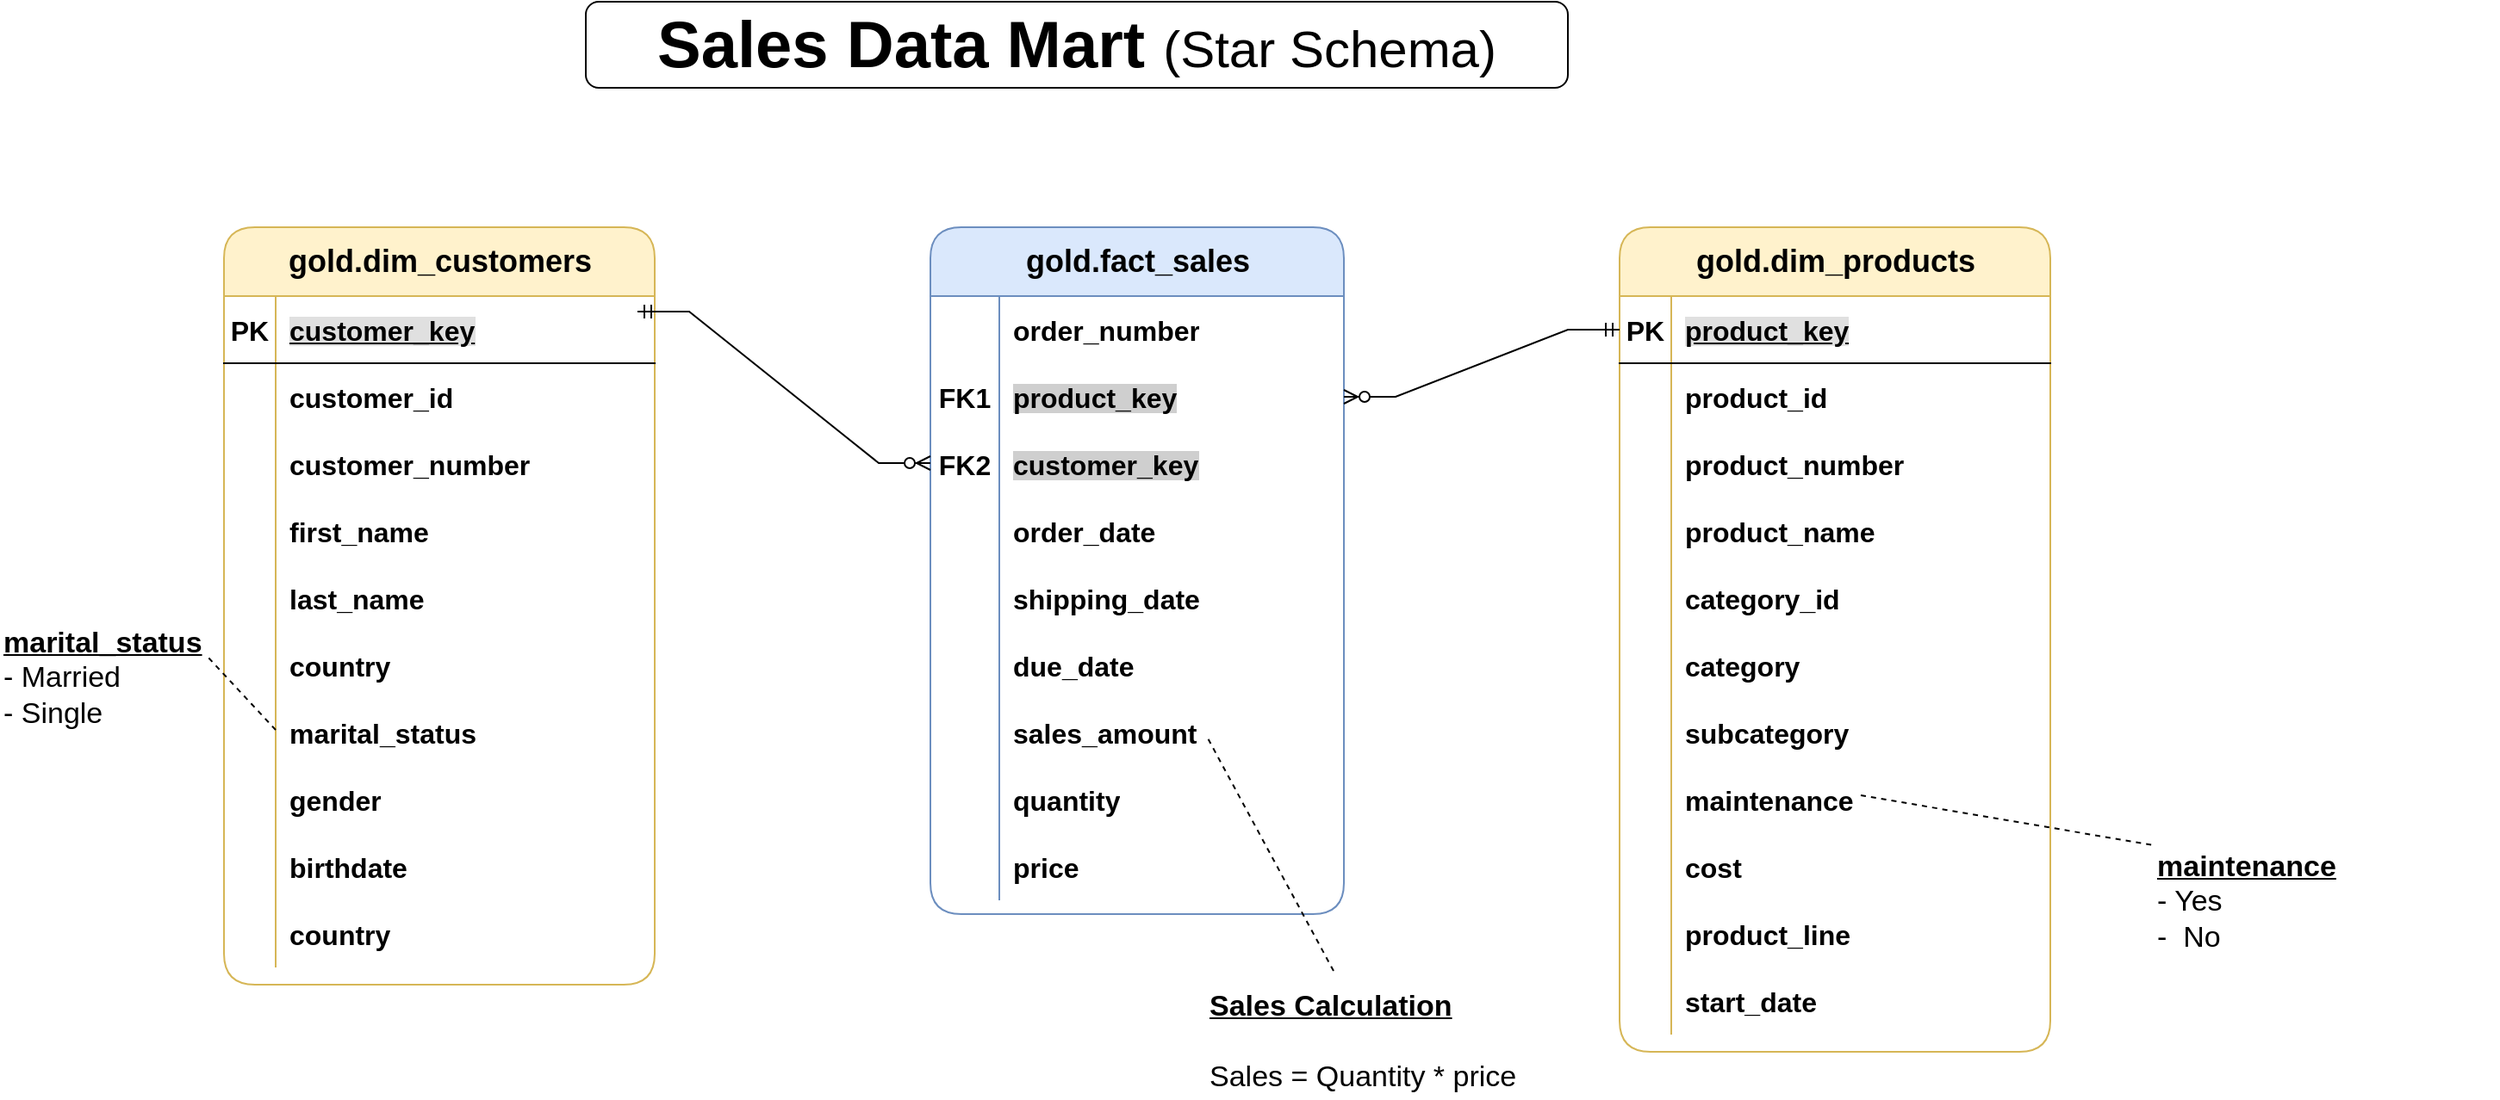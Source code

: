 <mxfile version="28.0.6">
  <diagram name="Strona-1" id="EEeny_DUj2alVPuR7iQV">
    <mxGraphModel dx="1826" dy="841" grid="1" gridSize="10" guides="1" tooltips="1" connect="1" arrows="1" fold="1" page="0" pageScale="1" pageWidth="827" pageHeight="1169" math="0" shadow="0">
      <root>
        <mxCell id="0" />
        <mxCell id="1" parent="0" />
        <mxCell id="K0FyJU6ovmfU7ALh6ZUN-1" value="&lt;font style=&quot;font-size: 18px;&quot;&gt;gold.dim_customers&lt;/font&gt;" style="shape=table;startSize=40;container=1;collapsible=1;childLayout=tableLayout;fixedRows=1;rowLines=0;fontStyle=1;align=center;resizeLast=1;html=1;rounded=1;fillColor=#fff2cc;strokeColor=#d6b656;" vertex="1" parent="1">
          <mxGeometry x="-90" y="241" width="250" height="440" as="geometry" />
        </mxCell>
        <mxCell id="K0FyJU6ovmfU7ALh6ZUN-2" value="" style="shape=tableRow;horizontal=0;startSize=0;swimlaneHead=0;swimlaneBody=0;fillColor=none;collapsible=0;dropTarget=0;points=[[0,0.5],[1,0.5]];portConstraint=eastwest;top=0;left=0;right=0;bottom=1;rounded=1;fontStyle=1;fontSize=16;" vertex="1" parent="K0FyJU6ovmfU7ALh6ZUN-1">
          <mxGeometry y="40" width="250" height="39" as="geometry" />
        </mxCell>
        <mxCell id="K0FyJU6ovmfU7ALh6ZUN-3" value="PK" style="shape=partialRectangle;connectable=0;fillColor=none;top=0;left=0;bottom=0;right=0;fontStyle=1;overflow=hidden;whiteSpace=wrap;html=1;rounded=1;fontSize=16;" vertex="1" parent="K0FyJU6ovmfU7ALh6ZUN-2">
          <mxGeometry width="30" height="39" as="geometry">
            <mxRectangle width="30" height="39" as="alternateBounds" />
          </mxGeometry>
        </mxCell>
        <mxCell id="K0FyJU6ovmfU7ALh6ZUN-4" value="&lt;span style=&quot;background-color: rgb(224, 224, 224);&quot;&gt;customer_key&lt;/span&gt;" style="shape=partialRectangle;connectable=0;fillColor=none;top=0;left=0;bottom=0;right=0;align=left;spacingLeft=6;fontStyle=5;overflow=hidden;whiteSpace=wrap;html=1;rounded=1;fontSize=16;" vertex="1" parent="K0FyJU6ovmfU7ALh6ZUN-2">
          <mxGeometry x="30" width="220" height="39" as="geometry">
            <mxRectangle width="220" height="39" as="alternateBounds" />
          </mxGeometry>
        </mxCell>
        <mxCell id="K0FyJU6ovmfU7ALh6ZUN-5" value="" style="shape=tableRow;horizontal=0;startSize=0;swimlaneHead=0;swimlaneBody=0;fillColor=none;collapsible=0;dropTarget=0;points=[[0,0.5],[1,0.5]];portConstraint=eastwest;top=0;left=0;right=0;bottom=0;rounded=1;fontStyle=1;fontSize=16;" vertex="1" parent="K0FyJU6ovmfU7ALh6ZUN-1">
          <mxGeometry y="79" width="250" height="39" as="geometry" />
        </mxCell>
        <mxCell id="K0FyJU6ovmfU7ALh6ZUN-6" value="" style="shape=partialRectangle;connectable=0;fillColor=none;top=0;left=0;bottom=0;right=0;editable=1;overflow=hidden;whiteSpace=wrap;html=1;rounded=1;fontStyle=1;fontSize=16;" vertex="1" parent="K0FyJU6ovmfU7ALh6ZUN-5">
          <mxGeometry width="30" height="39" as="geometry">
            <mxRectangle width="30" height="39" as="alternateBounds" />
          </mxGeometry>
        </mxCell>
        <mxCell id="K0FyJU6ovmfU7ALh6ZUN-7" value="customer_id" style="shape=partialRectangle;connectable=0;fillColor=none;top=0;left=0;bottom=0;right=0;align=left;spacingLeft=6;overflow=hidden;whiteSpace=wrap;html=1;rounded=1;fontStyle=1;fontSize=16;" vertex="1" parent="K0FyJU6ovmfU7ALh6ZUN-5">
          <mxGeometry x="30" width="220" height="39" as="geometry">
            <mxRectangle width="220" height="39" as="alternateBounds" />
          </mxGeometry>
        </mxCell>
        <mxCell id="K0FyJU6ovmfU7ALh6ZUN-8" value="" style="shape=tableRow;horizontal=0;startSize=0;swimlaneHead=0;swimlaneBody=0;fillColor=none;collapsible=0;dropTarget=0;points=[[0,0.5],[1,0.5]];portConstraint=eastwest;top=0;left=0;right=0;bottom=0;rounded=1;fontStyle=1;fontSize=16;" vertex="1" parent="K0FyJU6ovmfU7ALh6ZUN-1">
          <mxGeometry y="118" width="250" height="39" as="geometry" />
        </mxCell>
        <mxCell id="K0FyJU6ovmfU7ALh6ZUN-9" value="" style="shape=partialRectangle;connectable=0;fillColor=none;top=0;left=0;bottom=0;right=0;editable=1;overflow=hidden;whiteSpace=wrap;html=1;rounded=1;fontStyle=1;fontSize=16;" vertex="1" parent="K0FyJU6ovmfU7ALh6ZUN-8">
          <mxGeometry width="30" height="39" as="geometry">
            <mxRectangle width="30" height="39" as="alternateBounds" />
          </mxGeometry>
        </mxCell>
        <mxCell id="K0FyJU6ovmfU7ALh6ZUN-10" value="customer_number" style="shape=partialRectangle;connectable=0;fillColor=none;top=0;left=0;bottom=0;right=0;align=left;spacingLeft=6;overflow=hidden;whiteSpace=wrap;html=1;rounded=1;fontStyle=1;fontSize=16;" vertex="1" parent="K0FyJU6ovmfU7ALh6ZUN-8">
          <mxGeometry x="30" width="220" height="39" as="geometry">
            <mxRectangle width="220" height="39" as="alternateBounds" />
          </mxGeometry>
        </mxCell>
        <mxCell id="K0FyJU6ovmfU7ALh6ZUN-11" value="" style="shape=tableRow;horizontal=0;startSize=0;swimlaneHead=0;swimlaneBody=0;fillColor=none;collapsible=0;dropTarget=0;points=[[0,0.5],[1,0.5]];portConstraint=eastwest;top=0;left=0;right=0;bottom=0;rounded=1;fontStyle=1;fontSize=16;" vertex="1" parent="K0FyJU6ovmfU7ALh6ZUN-1">
          <mxGeometry y="157" width="250" height="39" as="geometry" />
        </mxCell>
        <mxCell id="K0FyJU6ovmfU7ALh6ZUN-12" value="" style="shape=partialRectangle;connectable=0;fillColor=none;top=0;left=0;bottom=0;right=0;editable=1;overflow=hidden;whiteSpace=wrap;html=1;rounded=1;fontStyle=1;fontSize=16;" vertex="1" parent="K0FyJU6ovmfU7ALh6ZUN-11">
          <mxGeometry width="30" height="39" as="geometry">
            <mxRectangle width="30" height="39" as="alternateBounds" />
          </mxGeometry>
        </mxCell>
        <mxCell id="K0FyJU6ovmfU7ALh6ZUN-13" value="first_name" style="shape=partialRectangle;connectable=0;fillColor=none;top=0;left=0;bottom=0;right=0;align=left;spacingLeft=6;overflow=hidden;whiteSpace=wrap;html=1;rounded=1;fontStyle=1;fontSize=16;" vertex="1" parent="K0FyJU6ovmfU7ALh6ZUN-11">
          <mxGeometry x="30" width="220" height="39" as="geometry">
            <mxRectangle width="220" height="39" as="alternateBounds" />
          </mxGeometry>
        </mxCell>
        <mxCell id="K0FyJU6ovmfU7ALh6ZUN-14" value="" style="shape=tableRow;horizontal=0;startSize=0;swimlaneHead=0;swimlaneBody=0;fillColor=none;collapsible=0;dropTarget=0;points=[[0,0.5],[1,0.5]];portConstraint=eastwest;top=0;left=0;right=0;bottom=0;rounded=1;fontStyle=1;fontSize=16;" vertex="1" parent="K0FyJU6ovmfU7ALh6ZUN-1">
          <mxGeometry y="196" width="250" height="39" as="geometry" />
        </mxCell>
        <mxCell id="K0FyJU6ovmfU7ALh6ZUN-15" value="" style="shape=partialRectangle;connectable=0;fillColor=none;top=0;left=0;bottom=0;right=0;editable=1;overflow=hidden;whiteSpace=wrap;html=1;rounded=1;fontStyle=1;fontSize=16;" vertex="1" parent="K0FyJU6ovmfU7ALh6ZUN-14">
          <mxGeometry width="30" height="39" as="geometry">
            <mxRectangle width="30" height="39" as="alternateBounds" />
          </mxGeometry>
        </mxCell>
        <mxCell id="K0FyJU6ovmfU7ALh6ZUN-16" value="last_name" style="shape=partialRectangle;connectable=0;fillColor=none;top=0;left=0;bottom=0;right=0;align=left;spacingLeft=6;overflow=hidden;whiteSpace=wrap;html=1;rounded=1;fontStyle=1;fontSize=16;" vertex="1" parent="K0FyJU6ovmfU7ALh6ZUN-14">
          <mxGeometry x="30" width="220" height="39" as="geometry">
            <mxRectangle width="220" height="39" as="alternateBounds" />
          </mxGeometry>
        </mxCell>
        <mxCell id="K0FyJU6ovmfU7ALh6ZUN-17" value="" style="shape=tableRow;horizontal=0;startSize=0;swimlaneHead=0;swimlaneBody=0;fillColor=none;collapsible=0;dropTarget=0;points=[[0,0.5],[1,0.5]];portConstraint=eastwest;top=0;left=0;right=0;bottom=0;rounded=1;fontStyle=1;fontSize=16;" vertex="1" parent="K0FyJU6ovmfU7ALh6ZUN-1">
          <mxGeometry y="235" width="250" height="39" as="geometry" />
        </mxCell>
        <mxCell id="K0FyJU6ovmfU7ALh6ZUN-18" value="" style="shape=partialRectangle;connectable=0;fillColor=none;top=0;left=0;bottom=0;right=0;editable=1;overflow=hidden;whiteSpace=wrap;html=1;rounded=1;fontStyle=1;fontSize=16;" vertex="1" parent="K0FyJU6ovmfU7ALh6ZUN-17">
          <mxGeometry width="30" height="39" as="geometry">
            <mxRectangle width="30" height="39" as="alternateBounds" />
          </mxGeometry>
        </mxCell>
        <mxCell id="K0FyJU6ovmfU7ALh6ZUN-19" value="country" style="shape=partialRectangle;connectable=0;fillColor=none;top=0;left=0;bottom=0;right=0;align=left;spacingLeft=6;overflow=hidden;whiteSpace=wrap;html=1;rounded=1;fontStyle=1;fontSize=16;" vertex="1" parent="K0FyJU6ovmfU7ALh6ZUN-17">
          <mxGeometry x="30" width="220" height="39" as="geometry">
            <mxRectangle width="220" height="39" as="alternateBounds" />
          </mxGeometry>
        </mxCell>
        <mxCell id="K0FyJU6ovmfU7ALh6ZUN-20" value="" style="shape=tableRow;horizontal=0;startSize=0;swimlaneHead=0;swimlaneBody=0;fillColor=none;collapsible=0;dropTarget=0;points=[[0,0.5],[1,0.5]];portConstraint=eastwest;top=0;left=0;right=0;bottom=0;rounded=1;fontStyle=1;fontSize=16;" vertex="1" parent="K0FyJU6ovmfU7ALh6ZUN-1">
          <mxGeometry y="274" width="250" height="39" as="geometry" />
        </mxCell>
        <mxCell id="K0FyJU6ovmfU7ALh6ZUN-21" value="" style="shape=partialRectangle;connectable=0;fillColor=none;top=0;left=0;bottom=0;right=0;editable=1;overflow=hidden;whiteSpace=wrap;html=1;rounded=1;fontStyle=1;fontSize=16;" vertex="1" parent="K0FyJU6ovmfU7ALh6ZUN-20">
          <mxGeometry width="30" height="39" as="geometry">
            <mxRectangle width="30" height="39" as="alternateBounds" />
          </mxGeometry>
        </mxCell>
        <mxCell id="K0FyJU6ovmfU7ALh6ZUN-22" value="marital_status" style="shape=partialRectangle;connectable=0;fillColor=none;top=0;left=0;bottom=0;right=0;align=left;spacingLeft=6;overflow=hidden;whiteSpace=wrap;html=1;rounded=1;fontStyle=1;fontSize=16;" vertex="1" parent="K0FyJU6ovmfU7ALh6ZUN-20">
          <mxGeometry x="30" width="220" height="39" as="geometry">
            <mxRectangle width="220" height="39" as="alternateBounds" />
          </mxGeometry>
        </mxCell>
        <mxCell id="K0FyJU6ovmfU7ALh6ZUN-23" value="" style="shape=tableRow;horizontal=0;startSize=0;swimlaneHead=0;swimlaneBody=0;fillColor=none;collapsible=0;dropTarget=0;points=[[0,0.5],[1,0.5]];portConstraint=eastwest;top=0;left=0;right=0;bottom=0;rounded=1;fontStyle=1;fontSize=16;" vertex="1" parent="K0FyJU6ovmfU7ALh6ZUN-1">
          <mxGeometry y="313" width="250" height="39" as="geometry" />
        </mxCell>
        <mxCell id="K0FyJU6ovmfU7ALh6ZUN-24" value="" style="shape=partialRectangle;connectable=0;fillColor=none;top=0;left=0;bottom=0;right=0;editable=1;overflow=hidden;whiteSpace=wrap;html=1;rounded=1;fontStyle=1;fontSize=16;" vertex="1" parent="K0FyJU6ovmfU7ALh6ZUN-23">
          <mxGeometry width="30" height="39" as="geometry">
            <mxRectangle width="30" height="39" as="alternateBounds" />
          </mxGeometry>
        </mxCell>
        <mxCell id="K0FyJU6ovmfU7ALh6ZUN-25" value="gender" style="shape=partialRectangle;connectable=0;fillColor=none;top=0;left=0;bottom=0;right=0;align=left;spacingLeft=6;overflow=hidden;whiteSpace=wrap;html=1;rounded=1;fontStyle=1;fontSize=16;" vertex="1" parent="K0FyJU6ovmfU7ALh6ZUN-23">
          <mxGeometry x="30" width="220" height="39" as="geometry">
            <mxRectangle width="220" height="39" as="alternateBounds" />
          </mxGeometry>
        </mxCell>
        <mxCell id="K0FyJU6ovmfU7ALh6ZUN-26" value="" style="shape=tableRow;horizontal=0;startSize=0;swimlaneHead=0;swimlaneBody=0;fillColor=none;collapsible=0;dropTarget=0;points=[[0,0.5],[1,0.5]];portConstraint=eastwest;top=0;left=0;right=0;bottom=0;rounded=1;fontStyle=1;fontSize=16;" vertex="1" parent="K0FyJU6ovmfU7ALh6ZUN-1">
          <mxGeometry y="352" width="250" height="39" as="geometry" />
        </mxCell>
        <mxCell id="K0FyJU6ovmfU7ALh6ZUN-27" value="" style="shape=partialRectangle;connectable=0;fillColor=none;top=0;left=0;bottom=0;right=0;editable=1;overflow=hidden;whiteSpace=wrap;html=1;rounded=1;fontStyle=1;fontSize=16;" vertex="1" parent="K0FyJU6ovmfU7ALh6ZUN-26">
          <mxGeometry width="30" height="39" as="geometry">
            <mxRectangle width="30" height="39" as="alternateBounds" />
          </mxGeometry>
        </mxCell>
        <mxCell id="K0FyJU6ovmfU7ALh6ZUN-28" value="birthdate" style="shape=partialRectangle;connectable=0;fillColor=none;top=0;left=0;bottom=0;right=0;align=left;spacingLeft=6;overflow=hidden;whiteSpace=wrap;html=1;rounded=1;fontStyle=1;fontSize=16;" vertex="1" parent="K0FyJU6ovmfU7ALh6ZUN-26">
          <mxGeometry x="30" width="220" height="39" as="geometry">
            <mxRectangle width="220" height="39" as="alternateBounds" />
          </mxGeometry>
        </mxCell>
        <mxCell id="K0FyJU6ovmfU7ALh6ZUN-29" value="" style="shape=tableRow;horizontal=0;startSize=0;swimlaneHead=0;swimlaneBody=0;fillColor=none;collapsible=0;dropTarget=0;points=[[0,0.5],[1,0.5]];portConstraint=eastwest;top=0;left=0;right=0;bottom=0;rounded=1;fontStyle=1;fontSize=16;" vertex="1" parent="K0FyJU6ovmfU7ALh6ZUN-1">
          <mxGeometry y="391" width="250" height="39" as="geometry" />
        </mxCell>
        <mxCell id="K0FyJU6ovmfU7ALh6ZUN-30" value="" style="shape=partialRectangle;connectable=0;fillColor=none;top=0;left=0;bottom=0;right=0;editable=1;overflow=hidden;whiteSpace=wrap;html=1;rounded=1;fontStyle=1;fontSize=16;" vertex="1" parent="K0FyJU6ovmfU7ALh6ZUN-29">
          <mxGeometry width="30" height="39" as="geometry">
            <mxRectangle width="30" height="39" as="alternateBounds" />
          </mxGeometry>
        </mxCell>
        <mxCell id="K0FyJU6ovmfU7ALh6ZUN-31" value="country" style="shape=partialRectangle;connectable=0;fillColor=none;top=0;left=0;bottom=0;right=0;align=left;spacingLeft=6;overflow=hidden;whiteSpace=wrap;html=1;rounded=1;fontStyle=1;fontSize=16;" vertex="1" parent="K0FyJU6ovmfU7ALh6ZUN-29">
          <mxGeometry x="30" width="220" height="39" as="geometry">
            <mxRectangle width="220" height="39" as="alternateBounds" />
          </mxGeometry>
        </mxCell>
        <mxCell id="K0FyJU6ovmfU7ALh6ZUN-32" value="&lt;b style=&quot;border-color: var(--border-color); font-size: 38px; text-align: left;&quot;&gt;Sales Data Mart&amp;nbsp;&lt;/b&gt;&lt;font style=&quot;border-color: var(--border-color); text-align: left; font-size: 30px;&quot;&gt;(Star Schema)&lt;/font&gt;" style="text;html=1;strokeColor=default;fillColor=none;align=center;verticalAlign=middle;whiteSpace=wrap;rounded=1;" vertex="1" parent="1">
          <mxGeometry x="120" y="110" width="570" height="50" as="geometry" />
        </mxCell>
        <mxCell id="K0FyJU6ovmfU7ALh6ZUN-33" value="&lt;font style=&quot;font-size: 18px;&quot;&gt;gold.fact_sales&lt;/font&gt;" style="shape=table;startSize=40;container=1;collapsible=1;childLayout=tableLayout;fixedRows=1;rowLines=0;fontStyle=1;align=center;resizeLast=1;html=1;rounded=1;fillColor=#dae8fc;strokeColor=#6c8ebf;" vertex="1" parent="1">
          <mxGeometry x="320" y="241" width="240" height="399" as="geometry" />
        </mxCell>
        <mxCell id="K0FyJU6ovmfU7ALh6ZUN-34" value="" style="shape=tableRow;horizontal=0;startSize=0;swimlaneHead=0;swimlaneBody=0;fillColor=none;collapsible=0;dropTarget=0;points=[[0,0.5],[1,0.5]];portConstraint=eastwest;top=0;left=0;right=0;bottom=0;rounded=1;fontStyle=1;fontSize=16;" vertex="1" parent="K0FyJU6ovmfU7ALh6ZUN-33">
          <mxGeometry y="40" width="240" height="39" as="geometry" />
        </mxCell>
        <mxCell id="K0FyJU6ovmfU7ALh6ZUN-35" value="" style="shape=partialRectangle;connectable=0;fillColor=none;top=0;left=0;bottom=0;right=0;editable=1;overflow=hidden;whiteSpace=wrap;html=1;rounded=1;fontStyle=1;fontSize=16;" vertex="1" parent="K0FyJU6ovmfU7ALh6ZUN-34">
          <mxGeometry width="40" height="39" as="geometry">
            <mxRectangle width="40" height="39" as="alternateBounds" />
          </mxGeometry>
        </mxCell>
        <mxCell id="K0FyJU6ovmfU7ALh6ZUN-36" value="order_number" style="shape=partialRectangle;connectable=0;fillColor=none;top=0;left=0;bottom=0;right=0;align=left;spacingLeft=6;overflow=hidden;whiteSpace=wrap;html=1;rounded=1;fontStyle=1;fontSize=16;" vertex="1" parent="K0FyJU6ovmfU7ALh6ZUN-34">
          <mxGeometry x="40" width="200" height="39" as="geometry">
            <mxRectangle width="200" height="39" as="alternateBounds" />
          </mxGeometry>
        </mxCell>
        <mxCell id="K0FyJU6ovmfU7ALh6ZUN-37" value="" style="shape=tableRow;horizontal=0;startSize=0;swimlaneHead=0;swimlaneBody=0;fillColor=none;collapsible=0;dropTarget=0;points=[[0,0.5],[1,0.5]];portConstraint=eastwest;top=0;left=0;right=0;bottom=0;rounded=1;fontStyle=1;fontSize=16;" vertex="1" parent="K0FyJU6ovmfU7ALh6ZUN-33">
          <mxGeometry y="79" width="240" height="39" as="geometry" />
        </mxCell>
        <mxCell id="K0FyJU6ovmfU7ALh6ZUN-38" value="FK1" style="shape=partialRectangle;connectable=0;fillColor=none;top=0;left=0;bottom=0;right=0;editable=1;overflow=hidden;whiteSpace=wrap;html=1;rounded=1;fontStyle=1;fontSize=16;" vertex="1" parent="K0FyJU6ovmfU7ALh6ZUN-37">
          <mxGeometry width="40" height="39" as="geometry">
            <mxRectangle width="40" height="39" as="alternateBounds" />
          </mxGeometry>
        </mxCell>
        <mxCell id="K0FyJU6ovmfU7ALh6ZUN-39" value="&lt;span style=&quot;background-color: rgb(207, 207, 207);&quot;&gt;product_key&lt;/span&gt;" style="shape=partialRectangle;connectable=0;fillColor=none;top=0;left=0;bottom=0;right=0;align=left;spacingLeft=6;overflow=hidden;whiteSpace=wrap;html=1;rounded=1;fontStyle=1;fontSize=16;" vertex="1" parent="K0FyJU6ovmfU7ALh6ZUN-37">
          <mxGeometry x="40" width="200" height="39" as="geometry">
            <mxRectangle width="200" height="39" as="alternateBounds" />
          </mxGeometry>
        </mxCell>
        <mxCell id="K0FyJU6ovmfU7ALh6ZUN-40" value="" style="shape=tableRow;horizontal=0;startSize=0;swimlaneHead=0;swimlaneBody=0;fillColor=none;collapsible=0;dropTarget=0;points=[[0,0.5],[1,0.5]];portConstraint=eastwest;top=0;left=0;right=0;bottom=0;rounded=1;fontStyle=1;fontSize=16;" vertex="1" parent="K0FyJU6ovmfU7ALh6ZUN-33">
          <mxGeometry y="118" width="240" height="39" as="geometry" />
        </mxCell>
        <mxCell id="K0FyJU6ovmfU7ALh6ZUN-41" value="FK2" style="shape=partialRectangle;connectable=0;fillColor=none;top=0;left=0;bottom=0;right=0;editable=1;overflow=hidden;whiteSpace=wrap;html=1;rounded=1;fontStyle=1;fontSize=16;" vertex="1" parent="K0FyJU6ovmfU7ALh6ZUN-40">
          <mxGeometry width="40" height="39" as="geometry">
            <mxRectangle width="40" height="39" as="alternateBounds" />
          </mxGeometry>
        </mxCell>
        <mxCell id="K0FyJU6ovmfU7ALh6ZUN-42" value="&lt;span style=&quot;background-color: rgb(207, 207, 207);&quot;&gt;customer_key&lt;/span&gt;" style="shape=partialRectangle;connectable=0;fillColor=none;top=0;left=0;bottom=0;right=0;align=left;spacingLeft=6;overflow=hidden;whiteSpace=wrap;html=1;rounded=1;fontStyle=1;fontSize=16;" vertex="1" parent="K0FyJU6ovmfU7ALh6ZUN-40">
          <mxGeometry x="40" width="200" height="39" as="geometry">
            <mxRectangle width="200" height="39" as="alternateBounds" />
          </mxGeometry>
        </mxCell>
        <mxCell id="K0FyJU6ovmfU7ALh6ZUN-43" value="" style="shape=tableRow;horizontal=0;startSize=0;swimlaneHead=0;swimlaneBody=0;fillColor=none;collapsible=0;dropTarget=0;points=[[0,0.5],[1,0.5]];portConstraint=eastwest;top=0;left=0;right=0;bottom=0;rounded=1;fontStyle=1;fontSize=16;" vertex="1" parent="K0FyJU6ovmfU7ALh6ZUN-33">
          <mxGeometry y="157" width="240" height="39" as="geometry" />
        </mxCell>
        <mxCell id="K0FyJU6ovmfU7ALh6ZUN-44" value="" style="shape=partialRectangle;connectable=0;fillColor=none;top=0;left=0;bottom=0;right=0;editable=1;overflow=hidden;whiteSpace=wrap;html=1;rounded=1;fontStyle=1;fontSize=16;" vertex="1" parent="K0FyJU6ovmfU7ALh6ZUN-43">
          <mxGeometry width="40" height="39" as="geometry">
            <mxRectangle width="40" height="39" as="alternateBounds" />
          </mxGeometry>
        </mxCell>
        <mxCell id="K0FyJU6ovmfU7ALh6ZUN-45" value="order_date" style="shape=partialRectangle;connectable=0;fillColor=none;top=0;left=0;bottom=0;right=0;align=left;spacingLeft=6;overflow=hidden;whiteSpace=wrap;html=1;rounded=1;fontStyle=1;fontSize=16;" vertex="1" parent="K0FyJU6ovmfU7ALh6ZUN-43">
          <mxGeometry x="40" width="200" height="39" as="geometry">
            <mxRectangle width="200" height="39" as="alternateBounds" />
          </mxGeometry>
        </mxCell>
        <mxCell id="K0FyJU6ovmfU7ALh6ZUN-46" value="" style="shape=tableRow;horizontal=0;startSize=0;swimlaneHead=0;swimlaneBody=0;fillColor=none;collapsible=0;dropTarget=0;points=[[0,0.5],[1,0.5]];portConstraint=eastwest;top=0;left=0;right=0;bottom=0;rounded=1;fontStyle=1;fontSize=16;" vertex="1" parent="K0FyJU6ovmfU7ALh6ZUN-33">
          <mxGeometry y="196" width="240" height="39" as="geometry" />
        </mxCell>
        <mxCell id="K0FyJU6ovmfU7ALh6ZUN-47" value="" style="shape=partialRectangle;connectable=0;fillColor=none;top=0;left=0;bottom=0;right=0;editable=1;overflow=hidden;whiteSpace=wrap;html=1;rounded=1;fontStyle=1;fontSize=16;" vertex="1" parent="K0FyJU6ovmfU7ALh6ZUN-46">
          <mxGeometry width="40" height="39" as="geometry">
            <mxRectangle width="40" height="39" as="alternateBounds" />
          </mxGeometry>
        </mxCell>
        <mxCell id="K0FyJU6ovmfU7ALh6ZUN-48" value="shipping_date" style="shape=partialRectangle;connectable=0;fillColor=none;top=0;left=0;bottom=0;right=0;align=left;spacingLeft=6;overflow=hidden;whiteSpace=wrap;html=1;rounded=1;fontStyle=1;fontSize=16;" vertex="1" parent="K0FyJU6ovmfU7ALh6ZUN-46">
          <mxGeometry x="40" width="200" height="39" as="geometry">
            <mxRectangle width="200" height="39" as="alternateBounds" />
          </mxGeometry>
        </mxCell>
        <mxCell id="K0FyJU6ovmfU7ALh6ZUN-49" value="" style="shape=tableRow;horizontal=0;startSize=0;swimlaneHead=0;swimlaneBody=0;fillColor=none;collapsible=0;dropTarget=0;points=[[0,0.5],[1,0.5]];portConstraint=eastwest;top=0;left=0;right=0;bottom=0;rounded=1;fontStyle=1;fontSize=16;" vertex="1" parent="K0FyJU6ovmfU7ALh6ZUN-33">
          <mxGeometry y="235" width="240" height="39" as="geometry" />
        </mxCell>
        <mxCell id="K0FyJU6ovmfU7ALh6ZUN-50" value="" style="shape=partialRectangle;connectable=0;fillColor=none;top=0;left=0;bottom=0;right=0;editable=1;overflow=hidden;whiteSpace=wrap;html=1;rounded=1;fontStyle=1;fontSize=16;" vertex="1" parent="K0FyJU6ovmfU7ALh6ZUN-49">
          <mxGeometry width="40" height="39" as="geometry">
            <mxRectangle width="40" height="39" as="alternateBounds" />
          </mxGeometry>
        </mxCell>
        <mxCell id="K0FyJU6ovmfU7ALh6ZUN-51" value="due_date" style="shape=partialRectangle;connectable=0;fillColor=none;top=0;left=0;bottom=0;right=0;align=left;spacingLeft=6;overflow=hidden;whiteSpace=wrap;html=1;rounded=1;fontStyle=1;fontSize=16;" vertex="1" parent="K0FyJU6ovmfU7ALh6ZUN-49">
          <mxGeometry x="40" width="200" height="39" as="geometry">
            <mxRectangle width="200" height="39" as="alternateBounds" />
          </mxGeometry>
        </mxCell>
        <mxCell id="K0FyJU6ovmfU7ALh6ZUN-52" value="" style="shape=tableRow;horizontal=0;startSize=0;swimlaneHead=0;swimlaneBody=0;fillColor=none;collapsible=0;dropTarget=0;points=[[0,0.5],[1,0.5]];portConstraint=eastwest;top=0;left=0;right=0;bottom=0;rounded=1;fontStyle=1;fontSize=16;" vertex="1" parent="K0FyJU6ovmfU7ALh6ZUN-33">
          <mxGeometry y="274" width="240" height="39" as="geometry" />
        </mxCell>
        <mxCell id="K0FyJU6ovmfU7ALh6ZUN-53" value="" style="shape=partialRectangle;connectable=0;fillColor=none;top=0;left=0;bottom=0;right=0;editable=1;overflow=hidden;whiteSpace=wrap;html=1;rounded=1;fontStyle=1;fontSize=16;" vertex="1" parent="K0FyJU6ovmfU7ALh6ZUN-52">
          <mxGeometry width="40" height="39" as="geometry">
            <mxRectangle width="40" height="39" as="alternateBounds" />
          </mxGeometry>
        </mxCell>
        <mxCell id="K0FyJU6ovmfU7ALh6ZUN-54" value="sales_amount" style="shape=partialRectangle;connectable=0;fillColor=none;top=0;left=0;bottom=0;right=0;align=left;spacingLeft=6;overflow=hidden;whiteSpace=wrap;html=1;rounded=1;fontStyle=1;fontSize=16;" vertex="1" parent="K0FyJU6ovmfU7ALh6ZUN-52">
          <mxGeometry x="40" width="200" height="39" as="geometry">
            <mxRectangle width="200" height="39" as="alternateBounds" />
          </mxGeometry>
        </mxCell>
        <mxCell id="K0FyJU6ovmfU7ALh6ZUN-55" value="" style="shape=tableRow;horizontal=0;startSize=0;swimlaneHead=0;swimlaneBody=0;fillColor=none;collapsible=0;dropTarget=0;points=[[0,0.5],[1,0.5]];portConstraint=eastwest;top=0;left=0;right=0;bottom=0;rounded=1;fontStyle=1;fontSize=16;" vertex="1" parent="K0FyJU6ovmfU7ALh6ZUN-33">
          <mxGeometry y="313" width="240" height="39" as="geometry" />
        </mxCell>
        <mxCell id="K0FyJU6ovmfU7ALh6ZUN-56" value="" style="shape=partialRectangle;connectable=0;fillColor=none;top=0;left=0;bottom=0;right=0;editable=1;overflow=hidden;whiteSpace=wrap;html=1;rounded=1;fontStyle=1;fontSize=16;" vertex="1" parent="K0FyJU6ovmfU7ALh6ZUN-55">
          <mxGeometry width="40" height="39" as="geometry">
            <mxRectangle width="40" height="39" as="alternateBounds" />
          </mxGeometry>
        </mxCell>
        <mxCell id="K0FyJU6ovmfU7ALh6ZUN-57" value="quantity" style="shape=partialRectangle;connectable=0;fillColor=none;top=0;left=0;bottom=0;right=0;align=left;spacingLeft=6;overflow=hidden;whiteSpace=wrap;html=1;rounded=1;fontStyle=1;fontSize=16;" vertex="1" parent="K0FyJU6ovmfU7ALh6ZUN-55">
          <mxGeometry x="40" width="200" height="39" as="geometry">
            <mxRectangle width="200" height="39" as="alternateBounds" />
          </mxGeometry>
        </mxCell>
        <mxCell id="K0FyJU6ovmfU7ALh6ZUN-58" value="" style="shape=tableRow;horizontal=0;startSize=0;swimlaneHead=0;swimlaneBody=0;fillColor=none;collapsible=0;dropTarget=0;points=[[0,0.5],[1,0.5]];portConstraint=eastwest;top=0;left=0;right=0;bottom=0;rounded=1;fontStyle=1;fontSize=16;" vertex="1" parent="K0FyJU6ovmfU7ALh6ZUN-33">
          <mxGeometry y="352" width="240" height="39" as="geometry" />
        </mxCell>
        <mxCell id="K0FyJU6ovmfU7ALh6ZUN-59" value="" style="shape=partialRectangle;connectable=0;fillColor=none;top=0;left=0;bottom=0;right=0;editable=1;overflow=hidden;whiteSpace=wrap;html=1;rounded=1;fontStyle=1;fontSize=16;" vertex="1" parent="K0FyJU6ovmfU7ALh6ZUN-58">
          <mxGeometry width="40" height="39" as="geometry">
            <mxRectangle width="40" height="39" as="alternateBounds" />
          </mxGeometry>
        </mxCell>
        <mxCell id="K0FyJU6ovmfU7ALh6ZUN-60" value="price" style="shape=partialRectangle;connectable=0;fillColor=none;top=0;left=0;bottom=0;right=0;align=left;spacingLeft=6;overflow=hidden;whiteSpace=wrap;html=1;rounded=1;fontStyle=1;fontSize=16;" vertex="1" parent="K0FyJU6ovmfU7ALh6ZUN-58">
          <mxGeometry x="40" width="200" height="39" as="geometry">
            <mxRectangle width="200" height="39" as="alternateBounds" />
          </mxGeometry>
        </mxCell>
        <mxCell id="K0FyJU6ovmfU7ALh6ZUN-61" value="&lt;font style=&quot;font-size: 18px;&quot;&gt;gold.dim_products&lt;/font&gt;" style="shape=table;startSize=40;container=1;collapsible=1;childLayout=tableLayout;fixedRows=1;rowLines=0;fontStyle=1;align=center;resizeLast=1;html=1;rounded=1;fillColor=#fff2cc;strokeColor=#d6b656;" vertex="1" parent="1">
          <mxGeometry x="720" y="241" width="250" height="479" as="geometry" />
        </mxCell>
        <mxCell id="K0FyJU6ovmfU7ALh6ZUN-62" value="" style="shape=tableRow;horizontal=0;startSize=0;swimlaneHead=0;swimlaneBody=0;fillColor=none;collapsible=0;dropTarget=0;points=[[0,0.5],[1,0.5]];portConstraint=eastwest;top=0;left=0;right=0;bottom=1;rounded=1;fontStyle=1;fontSize=16;" vertex="1" parent="K0FyJU6ovmfU7ALh6ZUN-61">
          <mxGeometry y="40" width="250" height="39" as="geometry" />
        </mxCell>
        <mxCell id="K0FyJU6ovmfU7ALh6ZUN-63" value="PK" style="shape=partialRectangle;connectable=0;fillColor=none;top=0;left=0;bottom=0;right=0;fontStyle=1;overflow=hidden;whiteSpace=wrap;html=1;rounded=1;fontSize=16;" vertex="1" parent="K0FyJU6ovmfU7ALh6ZUN-62">
          <mxGeometry width="30" height="39" as="geometry">
            <mxRectangle width="30" height="39" as="alternateBounds" />
          </mxGeometry>
        </mxCell>
        <mxCell id="K0FyJU6ovmfU7ALh6ZUN-64" value="&lt;span style=&quot;background-color: rgb(224, 224, 224);&quot;&gt;product_key&lt;/span&gt;" style="shape=partialRectangle;connectable=0;fillColor=none;top=0;left=0;bottom=0;right=0;align=left;spacingLeft=6;fontStyle=5;overflow=hidden;whiteSpace=wrap;html=1;rounded=1;fontSize=16;" vertex="1" parent="K0FyJU6ovmfU7ALh6ZUN-62">
          <mxGeometry x="30" width="220" height="39" as="geometry">
            <mxRectangle width="220" height="39" as="alternateBounds" />
          </mxGeometry>
        </mxCell>
        <mxCell id="K0FyJU6ovmfU7ALh6ZUN-65" value="" style="shape=tableRow;horizontal=0;startSize=0;swimlaneHead=0;swimlaneBody=0;fillColor=none;collapsible=0;dropTarget=0;points=[[0,0.5],[1,0.5]];portConstraint=eastwest;top=0;left=0;right=0;bottom=0;rounded=1;fontStyle=1;fontSize=16;" vertex="1" parent="K0FyJU6ovmfU7ALh6ZUN-61">
          <mxGeometry y="79" width="250" height="39" as="geometry" />
        </mxCell>
        <mxCell id="K0FyJU6ovmfU7ALh6ZUN-66" value="" style="shape=partialRectangle;connectable=0;fillColor=none;top=0;left=0;bottom=0;right=0;editable=1;overflow=hidden;whiteSpace=wrap;html=1;rounded=1;fontStyle=1;fontSize=16;" vertex="1" parent="K0FyJU6ovmfU7ALh6ZUN-65">
          <mxGeometry width="30" height="39" as="geometry">
            <mxRectangle width="30" height="39" as="alternateBounds" />
          </mxGeometry>
        </mxCell>
        <mxCell id="K0FyJU6ovmfU7ALh6ZUN-67" value="product_id" style="shape=partialRectangle;connectable=0;fillColor=none;top=0;left=0;bottom=0;right=0;align=left;spacingLeft=6;overflow=hidden;whiteSpace=wrap;html=1;rounded=1;fontStyle=1;fontSize=16;" vertex="1" parent="K0FyJU6ovmfU7ALh6ZUN-65">
          <mxGeometry x="30" width="220" height="39" as="geometry">
            <mxRectangle width="220" height="39" as="alternateBounds" />
          </mxGeometry>
        </mxCell>
        <mxCell id="K0FyJU6ovmfU7ALh6ZUN-68" value="" style="shape=tableRow;horizontal=0;startSize=0;swimlaneHead=0;swimlaneBody=0;fillColor=none;collapsible=0;dropTarget=0;points=[[0,0.5],[1,0.5]];portConstraint=eastwest;top=0;left=0;right=0;bottom=0;rounded=1;fontStyle=1;fontSize=16;" vertex="1" parent="K0FyJU6ovmfU7ALh6ZUN-61">
          <mxGeometry y="118" width="250" height="39" as="geometry" />
        </mxCell>
        <mxCell id="K0FyJU6ovmfU7ALh6ZUN-69" value="" style="shape=partialRectangle;connectable=0;fillColor=none;top=0;left=0;bottom=0;right=0;editable=1;overflow=hidden;whiteSpace=wrap;html=1;rounded=1;fontStyle=1;fontSize=16;" vertex="1" parent="K0FyJU6ovmfU7ALh6ZUN-68">
          <mxGeometry width="30" height="39" as="geometry">
            <mxRectangle width="30" height="39" as="alternateBounds" />
          </mxGeometry>
        </mxCell>
        <mxCell id="K0FyJU6ovmfU7ALh6ZUN-70" value="product_number" style="shape=partialRectangle;connectable=0;fillColor=none;top=0;left=0;bottom=0;right=0;align=left;spacingLeft=6;overflow=hidden;whiteSpace=wrap;html=1;rounded=1;fontStyle=1;fontSize=16;" vertex="1" parent="K0FyJU6ovmfU7ALh6ZUN-68">
          <mxGeometry x="30" width="220" height="39" as="geometry">
            <mxRectangle width="220" height="39" as="alternateBounds" />
          </mxGeometry>
        </mxCell>
        <mxCell id="K0FyJU6ovmfU7ALh6ZUN-71" value="" style="shape=tableRow;horizontal=0;startSize=0;swimlaneHead=0;swimlaneBody=0;fillColor=none;collapsible=0;dropTarget=0;points=[[0,0.5],[1,0.5]];portConstraint=eastwest;top=0;left=0;right=0;bottom=0;rounded=1;fontStyle=1;fontSize=16;" vertex="1" parent="K0FyJU6ovmfU7ALh6ZUN-61">
          <mxGeometry y="157" width="250" height="39" as="geometry" />
        </mxCell>
        <mxCell id="K0FyJU6ovmfU7ALh6ZUN-72" value="" style="shape=partialRectangle;connectable=0;fillColor=none;top=0;left=0;bottom=0;right=0;editable=1;overflow=hidden;whiteSpace=wrap;html=1;rounded=1;fontStyle=1;fontSize=16;" vertex="1" parent="K0FyJU6ovmfU7ALh6ZUN-71">
          <mxGeometry width="30" height="39" as="geometry">
            <mxRectangle width="30" height="39" as="alternateBounds" />
          </mxGeometry>
        </mxCell>
        <mxCell id="K0FyJU6ovmfU7ALh6ZUN-73" value="product_name" style="shape=partialRectangle;connectable=0;fillColor=none;top=0;left=0;bottom=0;right=0;align=left;spacingLeft=6;overflow=hidden;whiteSpace=wrap;html=1;rounded=1;fontStyle=1;fontSize=16;" vertex="1" parent="K0FyJU6ovmfU7ALh6ZUN-71">
          <mxGeometry x="30" width="220" height="39" as="geometry">
            <mxRectangle width="220" height="39" as="alternateBounds" />
          </mxGeometry>
        </mxCell>
        <mxCell id="K0FyJU6ovmfU7ALh6ZUN-74" value="" style="shape=tableRow;horizontal=0;startSize=0;swimlaneHead=0;swimlaneBody=0;fillColor=none;collapsible=0;dropTarget=0;points=[[0,0.5],[1,0.5]];portConstraint=eastwest;top=0;left=0;right=0;bottom=0;rounded=1;fontStyle=1;fontSize=16;" vertex="1" parent="K0FyJU6ovmfU7ALh6ZUN-61">
          <mxGeometry y="196" width="250" height="39" as="geometry" />
        </mxCell>
        <mxCell id="K0FyJU6ovmfU7ALh6ZUN-75" value="" style="shape=partialRectangle;connectable=0;fillColor=none;top=0;left=0;bottom=0;right=0;editable=1;overflow=hidden;whiteSpace=wrap;html=1;rounded=1;fontStyle=1;fontSize=16;" vertex="1" parent="K0FyJU6ovmfU7ALh6ZUN-74">
          <mxGeometry width="30" height="39" as="geometry">
            <mxRectangle width="30" height="39" as="alternateBounds" />
          </mxGeometry>
        </mxCell>
        <mxCell id="K0FyJU6ovmfU7ALh6ZUN-76" value="category_id" style="shape=partialRectangle;connectable=0;fillColor=none;top=0;left=0;bottom=0;right=0;align=left;spacingLeft=6;overflow=hidden;whiteSpace=wrap;html=1;rounded=1;fontStyle=1;fontSize=16;" vertex="1" parent="K0FyJU6ovmfU7ALh6ZUN-74">
          <mxGeometry x="30" width="220" height="39" as="geometry">
            <mxRectangle width="220" height="39" as="alternateBounds" />
          </mxGeometry>
        </mxCell>
        <mxCell id="K0FyJU6ovmfU7ALh6ZUN-77" value="" style="shape=tableRow;horizontal=0;startSize=0;swimlaneHead=0;swimlaneBody=0;fillColor=none;collapsible=0;dropTarget=0;points=[[0,0.5],[1,0.5]];portConstraint=eastwest;top=0;left=0;right=0;bottom=0;rounded=1;fontStyle=1;fontSize=16;" vertex="1" parent="K0FyJU6ovmfU7ALh6ZUN-61">
          <mxGeometry y="235" width="250" height="39" as="geometry" />
        </mxCell>
        <mxCell id="K0FyJU6ovmfU7ALh6ZUN-78" value="" style="shape=partialRectangle;connectable=0;fillColor=none;top=0;left=0;bottom=0;right=0;editable=1;overflow=hidden;whiteSpace=wrap;html=1;rounded=1;fontStyle=1;fontSize=16;" vertex="1" parent="K0FyJU6ovmfU7ALh6ZUN-77">
          <mxGeometry width="30" height="39" as="geometry">
            <mxRectangle width="30" height="39" as="alternateBounds" />
          </mxGeometry>
        </mxCell>
        <mxCell id="K0FyJU6ovmfU7ALh6ZUN-79" value="category" style="shape=partialRectangle;connectable=0;fillColor=none;top=0;left=0;bottom=0;right=0;align=left;spacingLeft=6;overflow=hidden;whiteSpace=wrap;html=1;rounded=1;fontStyle=1;fontSize=16;" vertex="1" parent="K0FyJU6ovmfU7ALh6ZUN-77">
          <mxGeometry x="30" width="220" height="39" as="geometry">
            <mxRectangle width="220" height="39" as="alternateBounds" />
          </mxGeometry>
        </mxCell>
        <mxCell id="K0FyJU6ovmfU7ALh6ZUN-80" value="" style="shape=tableRow;horizontal=0;startSize=0;swimlaneHead=0;swimlaneBody=0;fillColor=none;collapsible=0;dropTarget=0;points=[[0,0.5],[1,0.5]];portConstraint=eastwest;top=0;left=0;right=0;bottom=0;rounded=1;fontStyle=1;fontSize=16;" vertex="1" parent="K0FyJU6ovmfU7ALh6ZUN-61">
          <mxGeometry y="274" width="250" height="39" as="geometry" />
        </mxCell>
        <mxCell id="K0FyJU6ovmfU7ALh6ZUN-81" value="" style="shape=partialRectangle;connectable=0;fillColor=none;top=0;left=0;bottom=0;right=0;editable=1;overflow=hidden;whiteSpace=wrap;html=1;rounded=1;fontStyle=1;fontSize=16;" vertex="1" parent="K0FyJU6ovmfU7ALh6ZUN-80">
          <mxGeometry width="30" height="39" as="geometry">
            <mxRectangle width="30" height="39" as="alternateBounds" />
          </mxGeometry>
        </mxCell>
        <mxCell id="K0FyJU6ovmfU7ALh6ZUN-82" value="subcategory" style="shape=partialRectangle;connectable=0;fillColor=none;top=0;left=0;bottom=0;right=0;align=left;spacingLeft=6;overflow=hidden;whiteSpace=wrap;html=1;rounded=1;fontStyle=1;fontSize=16;" vertex="1" parent="K0FyJU6ovmfU7ALh6ZUN-80">
          <mxGeometry x="30" width="220" height="39" as="geometry">
            <mxRectangle width="220" height="39" as="alternateBounds" />
          </mxGeometry>
        </mxCell>
        <mxCell id="K0FyJU6ovmfU7ALh6ZUN-83" value="" style="shape=tableRow;horizontal=0;startSize=0;swimlaneHead=0;swimlaneBody=0;fillColor=none;collapsible=0;dropTarget=0;points=[[0,0.5],[1,0.5]];portConstraint=eastwest;top=0;left=0;right=0;bottom=0;rounded=1;fontStyle=1;fontSize=16;" vertex="1" parent="K0FyJU6ovmfU7ALh6ZUN-61">
          <mxGeometry y="313" width="250" height="39" as="geometry" />
        </mxCell>
        <mxCell id="K0FyJU6ovmfU7ALh6ZUN-84" value="" style="shape=partialRectangle;connectable=0;fillColor=none;top=0;left=0;bottom=0;right=0;editable=1;overflow=hidden;whiteSpace=wrap;html=1;rounded=1;fontStyle=1;fontSize=16;" vertex="1" parent="K0FyJU6ovmfU7ALh6ZUN-83">
          <mxGeometry width="30" height="39" as="geometry">
            <mxRectangle width="30" height="39" as="alternateBounds" />
          </mxGeometry>
        </mxCell>
        <mxCell id="K0FyJU6ovmfU7ALh6ZUN-85" value="maintenance" style="shape=partialRectangle;connectable=0;fillColor=none;top=0;left=0;bottom=0;right=0;align=left;spacingLeft=6;overflow=hidden;whiteSpace=wrap;html=1;rounded=1;fontStyle=1;fontSize=16;" vertex="1" parent="K0FyJU6ovmfU7ALh6ZUN-83">
          <mxGeometry x="30" width="220" height="39" as="geometry">
            <mxRectangle width="220" height="39" as="alternateBounds" />
          </mxGeometry>
        </mxCell>
        <mxCell id="K0FyJU6ovmfU7ALh6ZUN-86" value="" style="shape=tableRow;horizontal=0;startSize=0;swimlaneHead=0;swimlaneBody=0;fillColor=none;collapsible=0;dropTarget=0;points=[[0,0.5],[1,0.5]];portConstraint=eastwest;top=0;left=0;right=0;bottom=0;rounded=1;fontStyle=1;fontSize=16;" vertex="1" parent="K0FyJU6ovmfU7ALh6ZUN-61">
          <mxGeometry y="352" width="250" height="39" as="geometry" />
        </mxCell>
        <mxCell id="K0FyJU6ovmfU7ALh6ZUN-87" value="" style="shape=partialRectangle;connectable=0;fillColor=none;top=0;left=0;bottom=0;right=0;editable=1;overflow=hidden;whiteSpace=wrap;html=1;rounded=1;fontStyle=1;fontSize=16;" vertex="1" parent="K0FyJU6ovmfU7ALh6ZUN-86">
          <mxGeometry width="30" height="39" as="geometry">
            <mxRectangle width="30" height="39" as="alternateBounds" />
          </mxGeometry>
        </mxCell>
        <mxCell id="K0FyJU6ovmfU7ALh6ZUN-88" value="cost" style="shape=partialRectangle;connectable=0;fillColor=none;top=0;left=0;bottom=0;right=0;align=left;spacingLeft=6;overflow=hidden;whiteSpace=wrap;html=1;rounded=1;fontStyle=1;fontSize=16;" vertex="1" parent="K0FyJU6ovmfU7ALh6ZUN-86">
          <mxGeometry x="30" width="220" height="39" as="geometry">
            <mxRectangle width="220" height="39" as="alternateBounds" />
          </mxGeometry>
        </mxCell>
        <mxCell id="K0FyJU6ovmfU7ALh6ZUN-89" value="" style="shape=tableRow;horizontal=0;startSize=0;swimlaneHead=0;swimlaneBody=0;fillColor=none;collapsible=0;dropTarget=0;points=[[0,0.5],[1,0.5]];portConstraint=eastwest;top=0;left=0;right=0;bottom=0;rounded=1;fontStyle=1;fontSize=16;" vertex="1" parent="K0FyJU6ovmfU7ALh6ZUN-61">
          <mxGeometry y="391" width="250" height="39" as="geometry" />
        </mxCell>
        <mxCell id="K0FyJU6ovmfU7ALh6ZUN-90" value="" style="shape=partialRectangle;connectable=0;fillColor=none;top=0;left=0;bottom=0;right=0;editable=1;overflow=hidden;whiteSpace=wrap;html=1;rounded=1;fontStyle=1;fontSize=16;" vertex="1" parent="K0FyJU6ovmfU7ALh6ZUN-89">
          <mxGeometry width="30" height="39" as="geometry">
            <mxRectangle width="30" height="39" as="alternateBounds" />
          </mxGeometry>
        </mxCell>
        <mxCell id="K0FyJU6ovmfU7ALh6ZUN-91" value="product_line" style="shape=partialRectangle;connectable=0;fillColor=none;top=0;left=0;bottom=0;right=0;align=left;spacingLeft=6;overflow=hidden;whiteSpace=wrap;html=1;rounded=1;fontStyle=1;fontSize=16;" vertex="1" parent="K0FyJU6ovmfU7ALh6ZUN-89">
          <mxGeometry x="30" width="220" height="39" as="geometry">
            <mxRectangle width="220" height="39" as="alternateBounds" />
          </mxGeometry>
        </mxCell>
        <mxCell id="K0FyJU6ovmfU7ALh6ZUN-92" value="" style="shape=tableRow;horizontal=0;startSize=0;swimlaneHead=0;swimlaneBody=0;fillColor=none;collapsible=0;dropTarget=0;points=[[0,0.5],[1,0.5]];portConstraint=eastwest;top=0;left=0;right=0;bottom=0;rounded=1;fontStyle=1;fontSize=16;" vertex="1" parent="K0FyJU6ovmfU7ALh6ZUN-61">
          <mxGeometry y="430" width="250" height="39" as="geometry" />
        </mxCell>
        <mxCell id="K0FyJU6ovmfU7ALh6ZUN-93" value="" style="shape=partialRectangle;connectable=0;fillColor=none;top=0;left=0;bottom=0;right=0;editable=1;overflow=hidden;whiteSpace=wrap;html=1;rounded=1;fontStyle=1;fontSize=16;" vertex="1" parent="K0FyJU6ovmfU7ALh6ZUN-92">
          <mxGeometry width="30" height="39" as="geometry">
            <mxRectangle width="30" height="39" as="alternateBounds" />
          </mxGeometry>
        </mxCell>
        <mxCell id="K0FyJU6ovmfU7ALh6ZUN-94" value="start_date" style="shape=partialRectangle;connectable=0;fillColor=none;top=0;left=0;bottom=0;right=0;align=left;spacingLeft=6;overflow=hidden;whiteSpace=wrap;html=1;rounded=1;fontStyle=1;fontSize=16;" vertex="1" parent="K0FyJU6ovmfU7ALh6ZUN-92">
          <mxGeometry x="30" width="220" height="39" as="geometry">
            <mxRectangle width="220" height="39" as="alternateBounds" />
          </mxGeometry>
        </mxCell>
        <mxCell id="K0FyJU6ovmfU7ALh6ZUN-95" value="" style="edgeStyle=entityRelationEdgeStyle;fontSize=12;html=1;endArrow=ERzeroToMany;startArrow=ERmandOne;rounded=0;exitX=1;exitY=0.5;exitDx=0;exitDy=0;entryX=0;entryY=0.5;entryDx=0;entryDy=0;" edge="1" parent="1">
          <mxGeometry width="100" height="100" relative="1" as="geometry">
            <mxPoint x="150" y="290" as="sourcePoint" />
            <mxPoint x="320" y="378" as="targetPoint" />
          </mxGeometry>
        </mxCell>
        <mxCell id="K0FyJU6ovmfU7ALh6ZUN-96" value="" style="edgeStyle=entityRelationEdgeStyle;fontSize=12;html=1;endArrow=ERzeroToMany;startArrow=ERmandOne;rounded=0;exitX=0;exitY=0.5;exitDx=0;exitDy=0;" edge="1" parent="1" source="K0FyJU6ovmfU7ALh6ZUN-62" target="K0FyJU6ovmfU7ALh6ZUN-37">
          <mxGeometry width="100" height="100" relative="1" as="geometry">
            <mxPoint x="690" y="310" as="sourcePoint" />
            <mxPoint x="510" y="349" as="targetPoint" />
          </mxGeometry>
        </mxCell>
        <mxCell id="K0FyJU6ovmfU7ALh6ZUN-97" value="&lt;u&gt;&lt;b style=&quot;font-size: 17px;&quot;&gt;marital_status&lt;/b&gt;&lt;br style=&quot;font-size: 17px;&quot;&gt;&lt;/u&gt;&lt;div style=&quot;font-size: 17px;&quot;&gt;&lt;span style=&quot;background-color: initial; font-size: 17px;&quot;&gt;- Married&lt;/span&gt;&lt;/div&gt;&lt;span style=&quot;background-color: initial; font-size: 17px;&quot;&gt;&lt;div style=&quot;font-size: 17px;&quot;&gt;&lt;span style=&quot;background-color: initial; font-size: 17px;&quot;&gt;- Single&lt;/span&gt;&lt;/div&gt;&lt;/span&gt;" style="text;html=1;strokeColor=none;fillColor=none;align=left;verticalAlign=middle;whiteSpace=wrap;rounded=0;fontSize=17;" vertex="1" parent="1">
          <mxGeometry x="-220" y="470" width="130" height="66" as="geometry" />
        </mxCell>
        <mxCell id="K0FyJU6ovmfU7ALh6ZUN-98" value="" style="endArrow=none;dashed=1;html=1;strokeWidth=1;rounded=0;entryX=1;entryY=0.25;entryDx=0;entryDy=0;" edge="1" parent="1">
          <mxGeometry width="50" height="50" relative="1" as="geometry">
            <mxPoint x="-60" y="533" as="sourcePoint" />
            <mxPoint x="-100" y="490" as="targetPoint" />
          </mxGeometry>
        </mxCell>
        <mxCell id="K0FyJU6ovmfU7ALh6ZUN-99" value="&lt;u&gt;&lt;b style=&quot;font-size: 17px;&quot;&gt;Sales Calculation&lt;br&gt;&lt;/b&gt;&lt;br style=&quot;font-size: 17px;&quot;&gt;&lt;/u&gt;&lt;div style=&quot;font-size: 17px;&quot;&gt;Sales = Quantity * price&lt;br&gt;&lt;/div&gt;" style="text;html=1;strokeColor=none;fillColor=none;align=left;verticalAlign=middle;whiteSpace=wrap;rounded=0;fontSize=17;" vertex="1" parent="1">
          <mxGeometry x="480" y="681" width="200" height="66" as="geometry" />
        </mxCell>
        <mxCell id="K0FyJU6ovmfU7ALh6ZUN-100" value="" style="endArrow=none;dashed=1;html=1;strokeWidth=1;rounded=0;exitX=0.25;exitY=0;exitDx=0;exitDy=0;" edge="1" parent="1">
          <mxGeometry width="50" height="50" relative="1" as="geometry">
            <mxPoint x="554" y="673" as="sourcePoint" />
            <mxPoint x="480" y="536" as="targetPoint" />
          </mxGeometry>
        </mxCell>
        <mxCell id="K0FyJU6ovmfU7ALh6ZUN-101" value="&lt;u&gt;&lt;b style=&quot;font-size: 17px;&quot;&gt;maintenance&lt;/b&gt;&lt;br style=&quot;font-size: 17px;&quot;&gt;&lt;/u&gt;&lt;div style=&quot;font-size: 17px;&quot;&gt;&lt;span style=&quot;background-color: initial; font-size: 17px;&quot;&gt;- Yes&lt;/span&gt;&lt;/div&gt;&lt;span style=&quot;background-color: initial; font-size: 17px;&quot;&gt;&lt;div style=&quot;font-size: 17px;&quot;&gt;&lt;span style=&quot;background-color: initial; font-size: 17px;&quot;&gt;-&amp;nbsp; No&lt;/span&gt;&lt;/div&gt;&lt;/span&gt;" style="text;html=1;strokeColor=none;fillColor=none;align=left;verticalAlign=middle;whiteSpace=wrap;rounded=0;fontSize=17;" vertex="1" parent="1">
          <mxGeometry x="1030" y="600" width="200" height="66" as="geometry" />
        </mxCell>
        <mxCell id="K0FyJU6ovmfU7ALh6ZUN-103" value="" style="endArrow=none;dashed=1;html=1;strokeWidth=1;rounded=0;entryX=0;entryY=0;entryDx=0;entryDy=0;" edge="1" parent="1" target="K0FyJU6ovmfU7ALh6ZUN-101">
          <mxGeometry width="50" height="50" relative="1" as="geometry">
            <mxPoint x="860" y="571" as="sourcePoint" />
            <mxPoint x="920" y="747" as="targetPoint" />
          </mxGeometry>
        </mxCell>
      </root>
    </mxGraphModel>
  </diagram>
</mxfile>
